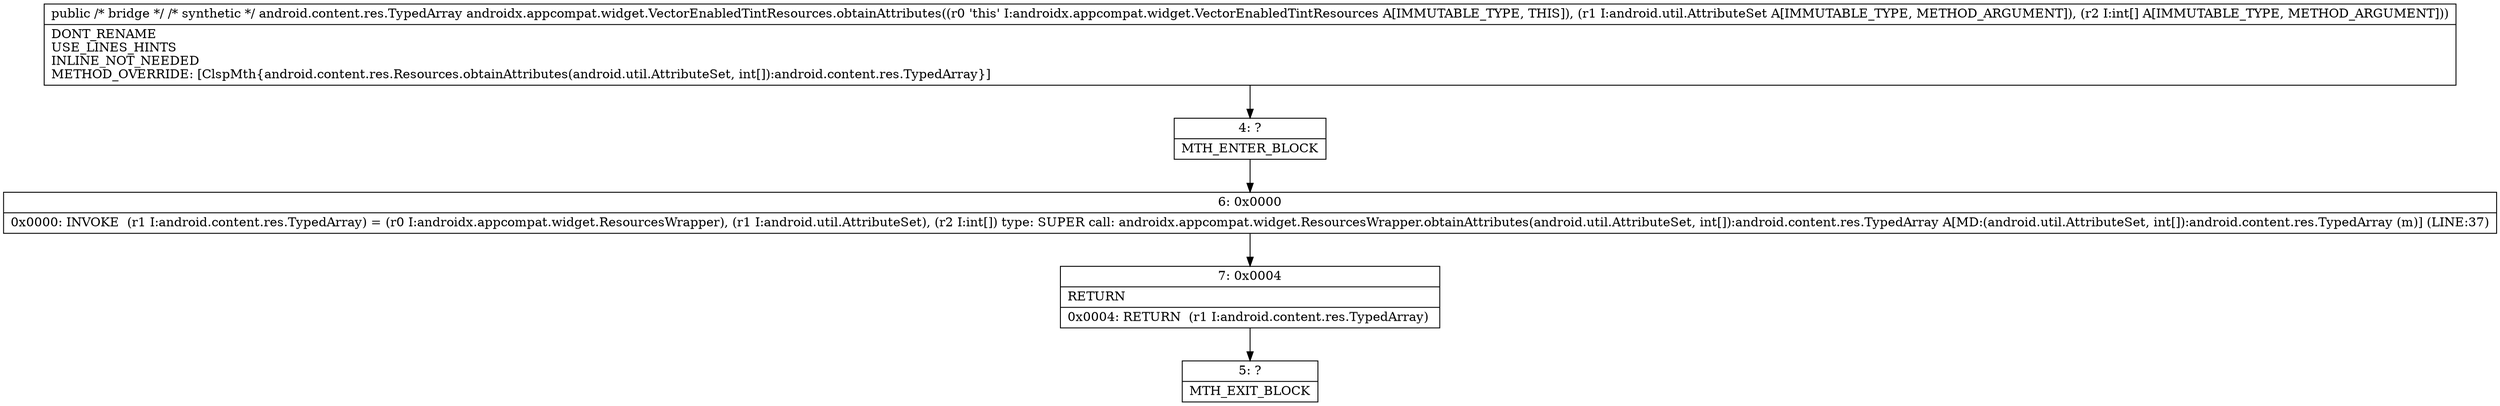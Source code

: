 digraph "CFG forandroidx.appcompat.widget.VectorEnabledTintResources.obtainAttributes(Landroid\/util\/AttributeSet;[I)Landroid\/content\/res\/TypedArray;" {
Node_4 [shape=record,label="{4\:\ ?|MTH_ENTER_BLOCK\l}"];
Node_6 [shape=record,label="{6\:\ 0x0000|0x0000: INVOKE  (r1 I:android.content.res.TypedArray) = (r0 I:androidx.appcompat.widget.ResourcesWrapper), (r1 I:android.util.AttributeSet), (r2 I:int[]) type: SUPER call: androidx.appcompat.widget.ResourcesWrapper.obtainAttributes(android.util.AttributeSet, int[]):android.content.res.TypedArray A[MD:(android.util.AttributeSet, int[]):android.content.res.TypedArray (m)] (LINE:37)\l}"];
Node_7 [shape=record,label="{7\:\ 0x0004|RETURN\l|0x0004: RETURN  (r1 I:android.content.res.TypedArray) \l}"];
Node_5 [shape=record,label="{5\:\ ?|MTH_EXIT_BLOCK\l}"];
MethodNode[shape=record,label="{public \/* bridge *\/ \/* synthetic *\/ android.content.res.TypedArray androidx.appcompat.widget.VectorEnabledTintResources.obtainAttributes((r0 'this' I:androidx.appcompat.widget.VectorEnabledTintResources A[IMMUTABLE_TYPE, THIS]), (r1 I:android.util.AttributeSet A[IMMUTABLE_TYPE, METHOD_ARGUMENT]), (r2 I:int[] A[IMMUTABLE_TYPE, METHOD_ARGUMENT]))  | DONT_RENAME\lUSE_LINES_HINTS\lINLINE_NOT_NEEDED\lMETHOD_OVERRIDE: [ClspMth\{android.content.res.Resources.obtainAttributes(android.util.AttributeSet, int[]):android.content.res.TypedArray\}]\l}"];
MethodNode -> Node_4;Node_4 -> Node_6;
Node_6 -> Node_7;
Node_7 -> Node_5;
}

